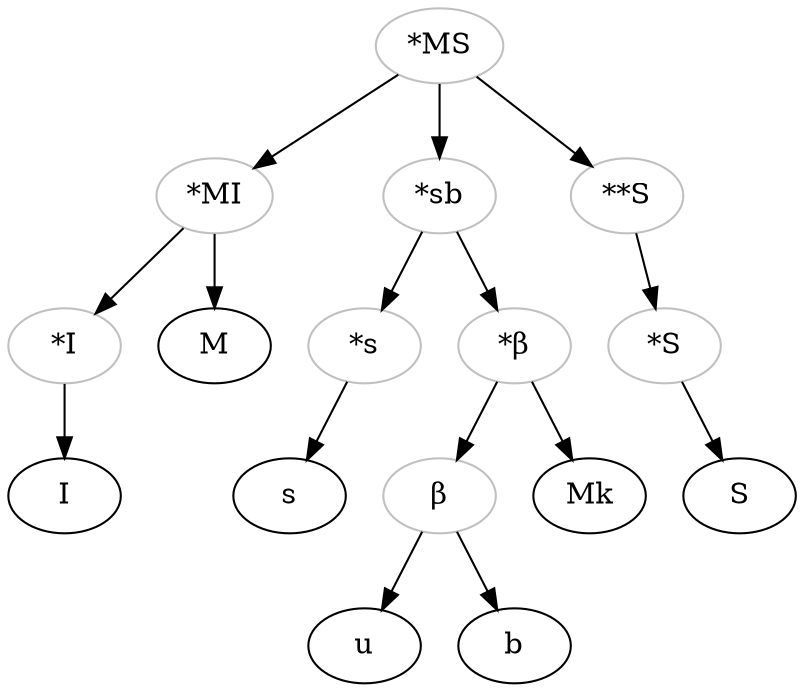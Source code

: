 digraph {
original [label="*MS", color="grey"] ;
MIstar [label="*MI", color="grey"] ;
sbstar [label="*sb", color="grey"] ;
Sstarstar [label="**S", color="grey"] ;
Istar [label="*I", color="grey"] ;
sstar [label="*s", color="grey"] ;
betastar [label="*β", color="grey"] ;
Sstar [label="*S", color="grey"] ;
beta [label="β", color="grey"] ;
original -> MIstar ;
original -> sbstar ;
original -> Sstarstar ;
MIstar -> M ;
MIstar -> Istar ;
Istar -> I ;
sbstar -> sstar ;
sbstar -> betastar ;
sstar -> s ;
betastar -> Mk ;
betastar -> beta ;
beta -> u ;
beta -> b ;
Sstarstar -> Sstar ;
Sstar -> S ;
}

